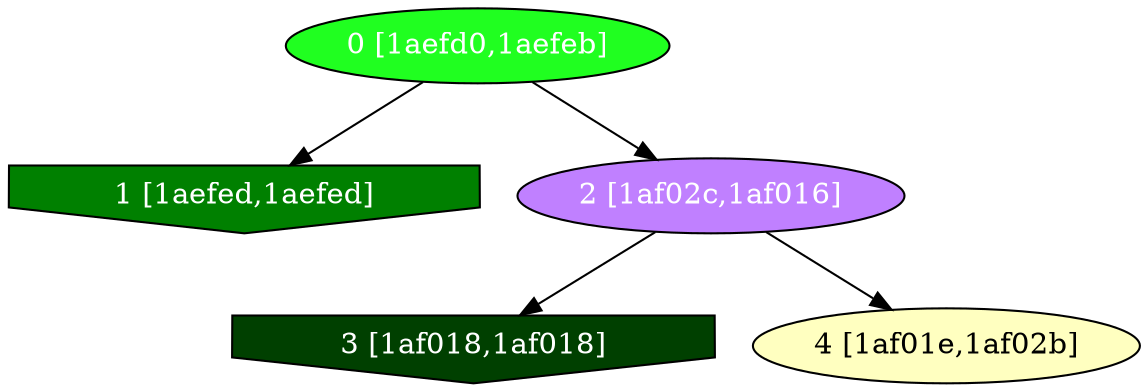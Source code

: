 diGraph libnss3{
	libnss3_0  [style=filled fillcolor="#20FF20" fontcolor="#ffffff" shape=oval label="0 [1aefd0,1aefeb]"]
	libnss3_1  [style=filled fillcolor="#008000" fontcolor="#ffffff" shape=invhouse label="1 [1aefed,1aefed]"]
	libnss3_2  [style=filled fillcolor="#C080FF" fontcolor="#ffffff" shape=oval label="2 [1af02c,1af016]"]
	libnss3_3  [style=filled fillcolor="#004000" fontcolor="#ffffff" shape=invhouse label="3 [1af018,1af018]"]
	libnss3_4  [style=filled fillcolor="#FFFFC0" fontcolor="#000000" shape=oval label="4 [1af01e,1af02b]"]

	libnss3_0 -> libnss3_1
	libnss3_0 -> libnss3_2
	libnss3_2 -> libnss3_3
	libnss3_2 -> libnss3_4
}